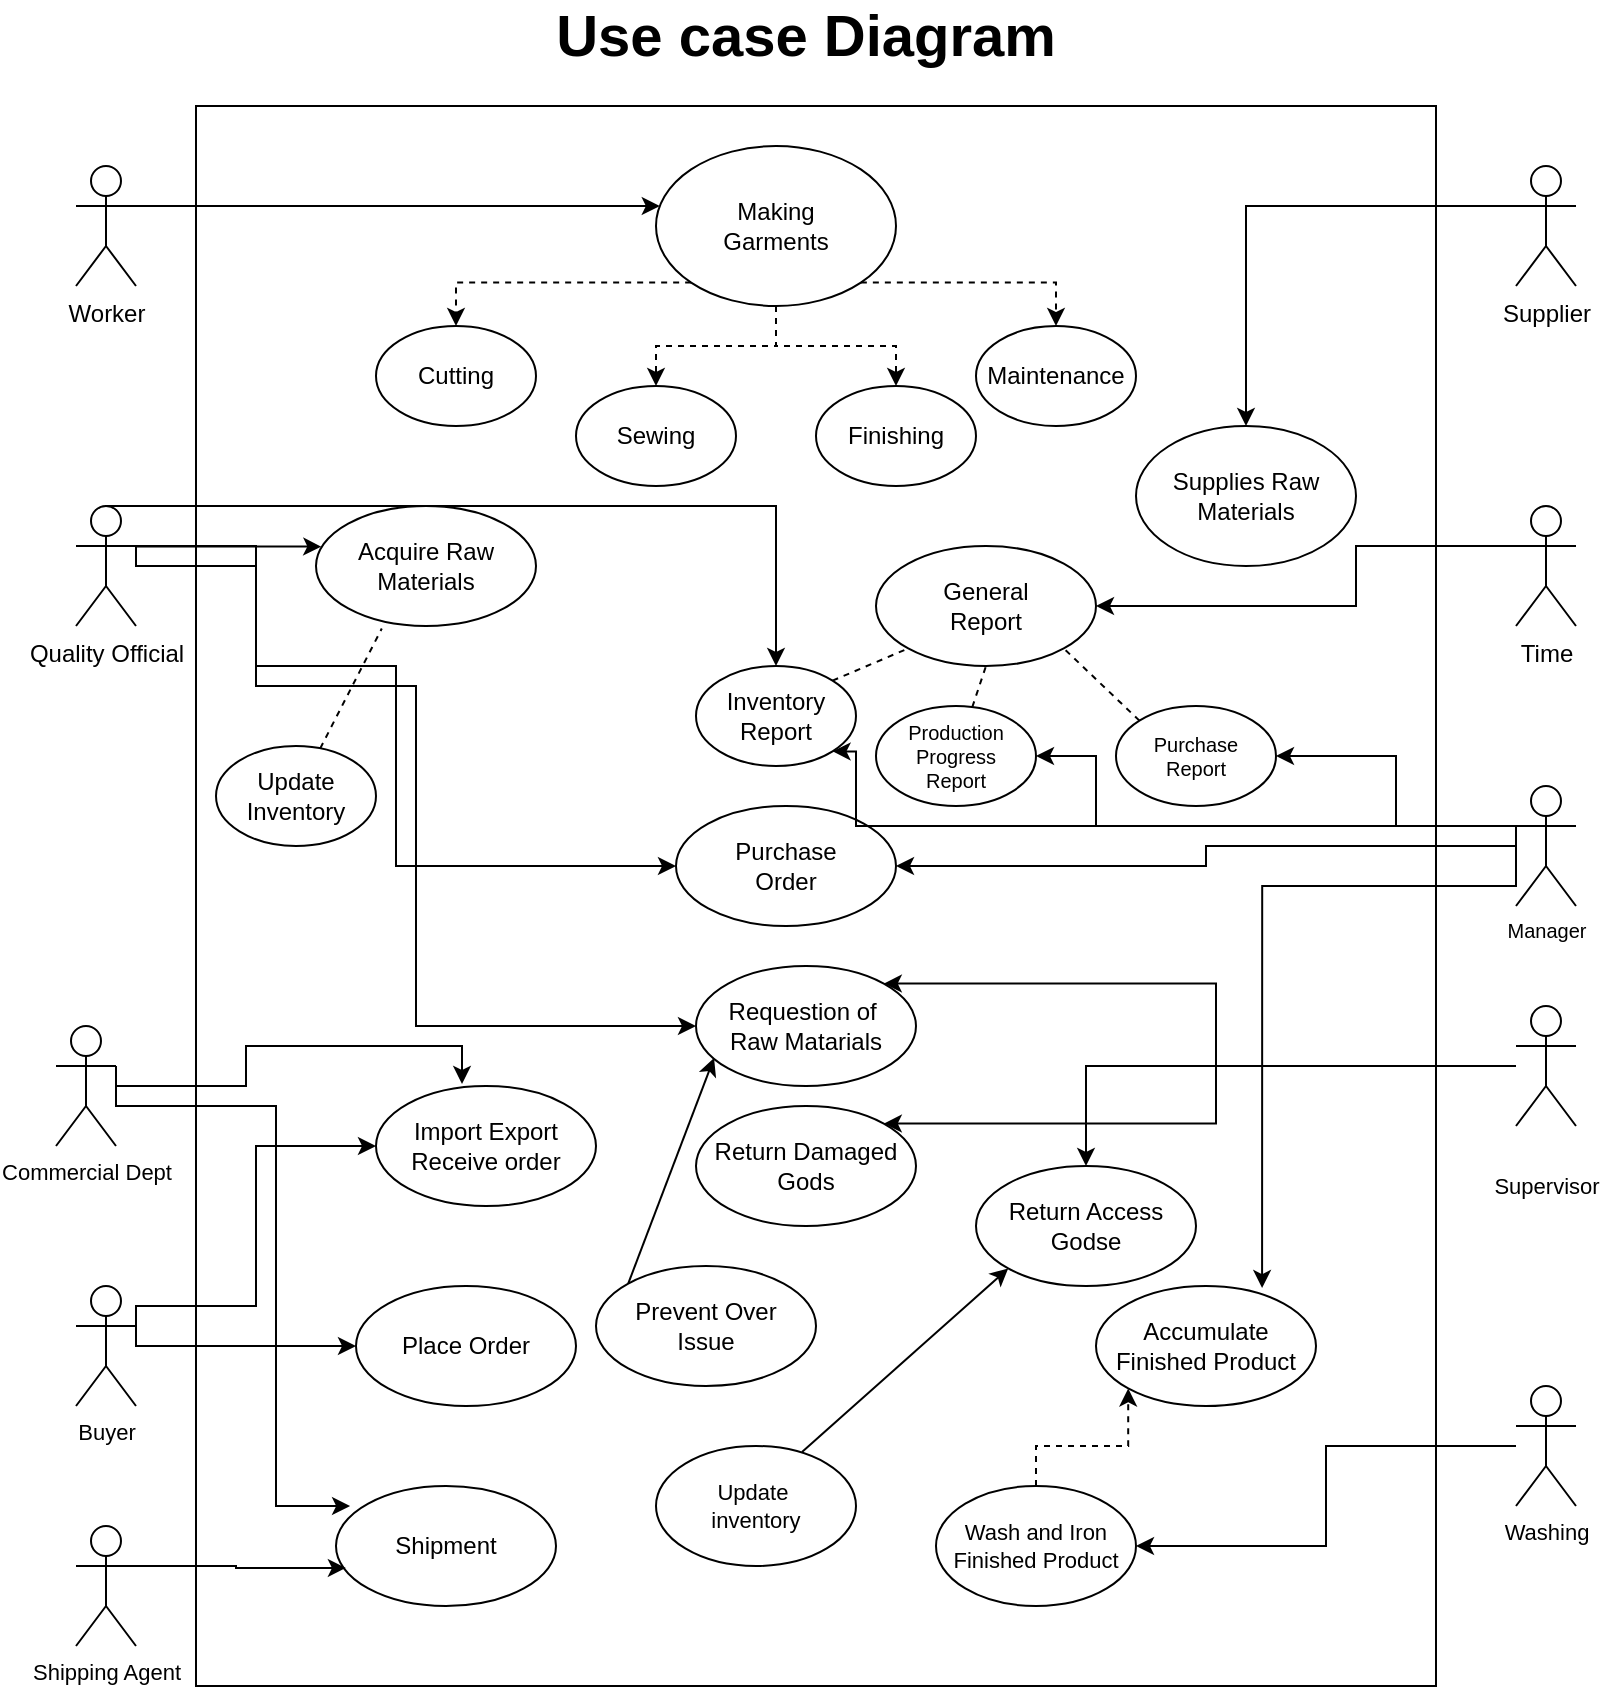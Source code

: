 <mxfile version="20.0.4" type="device"><diagram id="F2EbHgF2mIBIE30Wl3JR" name="Page-1"><mxGraphModel dx="868" dy="520" grid="1" gridSize="10" guides="1" tooltips="1" connect="1" arrows="1" fold="1" page="1" pageScale="1" pageWidth="850" pageHeight="1100" math="0" shadow="0"><root><mxCell id="0"/><mxCell id="1" parent="0"/><mxCell id="AyEFKqizj_lyiGONl_gj-13" value="" style="whiteSpace=wrap;html=1;labelBorderColor=none;" vertex="1" parent="1"><mxGeometry x="130" y="70" width="620" height="790" as="geometry"/></mxCell><mxCell id="AyEFKqizj_lyiGONl_gj-3" style="edgeStyle=orthogonalEdgeStyle;rounded=0;orthogonalLoop=1;jettySize=auto;html=1;exitX=1;exitY=0.333;exitDx=0;exitDy=0;exitPerimeter=0;" edge="1" parent="1" source="AyEFKqizj_lyiGONl_gj-1" target="AyEFKqizj_lyiGONl_gj-2"><mxGeometry relative="1" as="geometry"><Array as="points"><mxPoint x="290" y="120"/><mxPoint x="290" y="120"/></Array></mxGeometry></mxCell><mxCell id="AyEFKqizj_lyiGONl_gj-1" value="Worker" style="shape=umlActor;verticalLabelPosition=bottom;verticalAlign=top;html=1;outlineConnect=0;" vertex="1" parent="1"><mxGeometry x="70" y="100" width="30" height="60" as="geometry"/></mxCell><mxCell id="AyEFKqizj_lyiGONl_gj-8" style="edgeStyle=orthogonalEdgeStyle;rounded=0;orthogonalLoop=1;jettySize=auto;html=1;dashed=1;" edge="1" parent="1" source="AyEFKqizj_lyiGONl_gj-2" target="AyEFKqizj_lyiGONl_gj-6"><mxGeometry relative="1" as="geometry"/></mxCell><mxCell id="AyEFKqizj_lyiGONl_gj-9" style="edgeStyle=orthogonalEdgeStyle;rounded=0;orthogonalLoop=1;jettySize=auto;html=1;exitX=0;exitY=1;exitDx=0;exitDy=0;entryX=0.5;entryY=0;entryDx=0;entryDy=0;dashed=1;" edge="1" parent="1" source="AyEFKqizj_lyiGONl_gj-2" target="AyEFKqizj_lyiGONl_gj-4"><mxGeometry relative="1" as="geometry"/></mxCell><mxCell id="AyEFKqizj_lyiGONl_gj-10" style="edgeStyle=orthogonalEdgeStyle;rounded=0;orthogonalLoop=1;jettySize=auto;html=1;exitX=0.5;exitY=1;exitDx=0;exitDy=0;entryX=0.5;entryY=0;entryDx=0;entryDy=0;dashed=1;" edge="1" parent="1" source="AyEFKqizj_lyiGONl_gj-2" target="AyEFKqizj_lyiGONl_gj-5"><mxGeometry relative="1" as="geometry"/></mxCell><mxCell id="AyEFKqizj_lyiGONl_gj-11" style="edgeStyle=orthogonalEdgeStyle;rounded=0;orthogonalLoop=1;jettySize=auto;html=1;exitX=1;exitY=1;exitDx=0;exitDy=0;entryX=0.5;entryY=0;entryDx=0;entryDy=0;dashed=1;" edge="1" parent="1" source="AyEFKqizj_lyiGONl_gj-2" target="AyEFKqizj_lyiGONl_gj-7"><mxGeometry relative="1" as="geometry"/></mxCell><mxCell id="AyEFKqizj_lyiGONl_gj-2" value="Making&lt;br&gt;Garments" style="ellipse;whiteSpace=wrap;html=1;" vertex="1" parent="1"><mxGeometry x="360" y="90" width="120" height="80" as="geometry"/></mxCell><mxCell id="AyEFKqizj_lyiGONl_gj-4" value="Cutting" style="ellipse;whiteSpace=wrap;html=1;" vertex="1" parent="1"><mxGeometry x="220" y="180" width="80" height="50" as="geometry"/></mxCell><mxCell id="AyEFKqizj_lyiGONl_gj-5" value="Sewing" style="ellipse;whiteSpace=wrap;html=1;" vertex="1" parent="1"><mxGeometry x="320" y="210" width="80" height="50" as="geometry"/></mxCell><mxCell id="AyEFKqizj_lyiGONl_gj-6" value="Finishing" style="ellipse;whiteSpace=wrap;html=1;" vertex="1" parent="1"><mxGeometry x="440" y="210" width="80" height="50" as="geometry"/></mxCell><mxCell id="AyEFKqizj_lyiGONl_gj-7" value="Maintenance" style="ellipse;whiteSpace=wrap;html=1;" vertex="1" parent="1"><mxGeometry x="520" y="180" width="80" height="50" as="geometry"/></mxCell><mxCell id="AyEFKqizj_lyiGONl_gj-16" style="edgeStyle=orthogonalEdgeStyle;rounded=0;orthogonalLoop=1;jettySize=auto;html=1;entryX=0.5;entryY=0;entryDx=0;entryDy=0;fontFamily=Helvetica;fontSize=12;fontColor=default;exitX=0;exitY=0.333;exitDx=0;exitDy=0;exitPerimeter=0;" edge="1" parent="1" source="AyEFKqizj_lyiGONl_gj-14" target="AyEFKqizj_lyiGONl_gj-15"><mxGeometry relative="1" as="geometry"/></mxCell><mxCell id="AyEFKqizj_lyiGONl_gj-14" value="Supplier" style="shape=umlActor;verticalLabelPosition=bottom;verticalAlign=top;html=1;outlineConnect=0;fontFamily=Helvetica;fontSize=12;fontColor=default;strokeColor=default;fillColor=default;" vertex="1" parent="1"><mxGeometry x="790" y="100" width="30" height="60" as="geometry"/></mxCell><mxCell id="AyEFKqizj_lyiGONl_gj-15" value="Supplies Raw&lt;br&gt;Materials" style="ellipse;whiteSpace=wrap;html=1;fontFamily=Helvetica;fontSize=12;fontColor=default;strokeColor=default;fillColor=default;" vertex="1" parent="1"><mxGeometry x="600" y="230" width="110" height="70" as="geometry"/></mxCell><mxCell id="AyEFKqizj_lyiGONl_gj-20" style="edgeStyle=orthogonalEdgeStyle;rounded=0;orthogonalLoop=1;jettySize=auto;html=1;entryX=0.024;entryY=0.339;entryDx=0;entryDy=0;fontFamily=Helvetica;fontSize=12;fontColor=default;entryPerimeter=0;" edge="1" parent="1" source="AyEFKqizj_lyiGONl_gj-17" target="AyEFKqizj_lyiGONl_gj-18"><mxGeometry relative="1" as="geometry"><Array as="points"><mxPoint x="190" y="290"/></Array></mxGeometry></mxCell><mxCell id="AyEFKqizj_lyiGONl_gj-37" style="edgeStyle=orthogonalEdgeStyle;rounded=0;orthogonalLoop=1;jettySize=auto;html=1;entryX=0;entryY=0.5;entryDx=0;entryDy=0;fontFamily=Helvetica;fontSize=10;fontColor=default;exitX=1;exitY=0.333;exitDx=0;exitDy=0;exitPerimeter=0;" edge="1" parent="1" source="AyEFKqizj_lyiGONl_gj-17" target="AyEFKqizj_lyiGONl_gj-35"><mxGeometry relative="1" as="geometry"><Array as="points"><mxPoint x="100" y="300"/><mxPoint x="160" y="300"/><mxPoint x="160" y="350"/><mxPoint x="230" y="350"/><mxPoint x="230" y="450"/></Array></mxGeometry></mxCell><mxCell id="AyEFKqizj_lyiGONl_gj-38" style="edgeStyle=orthogonalEdgeStyle;rounded=0;orthogonalLoop=1;jettySize=auto;html=1;exitX=0.5;exitY=0.5;exitDx=0;exitDy=0;exitPerimeter=0;fontFamily=Helvetica;fontSize=10;fontColor=default;" edge="1" parent="1" source="AyEFKqizj_lyiGONl_gj-17" target="AyEFKqizj_lyiGONl_gj-28"><mxGeometry relative="1" as="geometry"><Array as="points"><mxPoint x="85" y="270"/><mxPoint x="420" y="270"/></Array></mxGeometry></mxCell><mxCell id="AyEFKqizj_lyiGONl_gj-40" style="edgeStyle=orthogonalEdgeStyle;rounded=0;orthogonalLoop=1;jettySize=auto;html=1;entryX=0;entryY=0.5;entryDx=0;entryDy=0;fontFamily=Helvetica;fontSize=10;fontColor=default;exitX=1;exitY=0.333;exitDx=0;exitDy=0;exitPerimeter=0;" edge="1" parent="1" source="AyEFKqizj_lyiGONl_gj-17" target="AyEFKqizj_lyiGONl_gj-39"><mxGeometry relative="1" as="geometry"><Array as="points"><mxPoint x="160" y="290"/><mxPoint x="160" y="360"/><mxPoint x="240" y="360"/><mxPoint x="240" y="530"/></Array></mxGeometry></mxCell><mxCell id="AyEFKqizj_lyiGONl_gj-17" value="Quality Official" style="shape=umlActor;verticalLabelPosition=bottom;verticalAlign=top;html=1;outlineConnect=0;fontFamily=Helvetica;fontSize=12;fontColor=default;strokeColor=default;fillColor=default;" vertex="1" parent="1"><mxGeometry x="70" y="270" width="30" height="60" as="geometry"/></mxCell><mxCell id="AyEFKqizj_lyiGONl_gj-18" value="Acquire Raw&lt;br&gt;Materials" style="ellipse;whiteSpace=wrap;html=1;fontFamily=Helvetica;fontSize=12;fontColor=default;strokeColor=default;fillColor=default;" vertex="1" parent="1"><mxGeometry x="190" y="270" width="110" height="60" as="geometry"/></mxCell><mxCell id="AyEFKqizj_lyiGONl_gj-19" value="Update&lt;br&gt;Inventory" style="ellipse;whiteSpace=wrap;html=1;" vertex="1" parent="1"><mxGeometry x="140" y="390" width="80" height="50" as="geometry"/></mxCell><mxCell id="AyEFKqizj_lyiGONl_gj-23" value="" style="endArrow=none;dashed=1;html=1;rounded=0;fontFamily=Helvetica;fontSize=12;fontColor=default;entryX=0.299;entryY=1.021;entryDx=0;entryDy=0;entryPerimeter=0;" edge="1" parent="1" source="AyEFKqizj_lyiGONl_gj-19" target="AyEFKqizj_lyiGONl_gj-18"><mxGeometry width="50" height="50" relative="1" as="geometry"><mxPoint x="200" y="350" as="sourcePoint"/><mxPoint x="220" y="330" as="targetPoint"/></mxGeometry></mxCell><mxCell id="AyEFKqizj_lyiGONl_gj-27" style="edgeStyle=orthogonalEdgeStyle;rounded=0;orthogonalLoop=1;jettySize=auto;html=1;entryX=1;entryY=0.5;entryDx=0;entryDy=0;fontFamily=Helvetica;fontSize=12;fontColor=default;exitX=0;exitY=0.333;exitDx=0;exitDy=0;exitPerimeter=0;" edge="1" parent="1" source="AyEFKqizj_lyiGONl_gj-24" target="AyEFKqizj_lyiGONl_gj-26"><mxGeometry relative="1" as="geometry"><Array as="points"><mxPoint x="710" y="290"/><mxPoint x="710" y="320"/></Array></mxGeometry></mxCell><mxCell id="AyEFKqizj_lyiGONl_gj-24" value="Time" style="shape=umlActor;verticalLabelPosition=bottom;verticalAlign=top;html=1;outlineConnect=0;fontFamily=Helvetica;fontSize=12;fontColor=default;strokeColor=default;fillColor=default;" vertex="1" parent="1"><mxGeometry x="790" y="270" width="30" height="60" as="geometry"/></mxCell><mxCell id="AyEFKqizj_lyiGONl_gj-26" value="General&lt;br&gt;Report" style="ellipse;whiteSpace=wrap;html=1;fontFamily=Helvetica;fontSize=12;fontColor=default;strokeColor=default;fillColor=default;" vertex="1" parent="1"><mxGeometry x="470" y="290" width="110" height="60" as="geometry"/></mxCell><mxCell id="AyEFKqizj_lyiGONl_gj-28" value="Inventory&lt;br&gt;Report" style="ellipse;whiteSpace=wrap;html=1;" vertex="1" parent="1"><mxGeometry x="380" y="350" width="80" height="50" as="geometry"/></mxCell><mxCell id="AyEFKqizj_lyiGONl_gj-30" value="Production&lt;br style=&quot;font-size: 10px;&quot;&gt;Progress&lt;br style=&quot;font-size: 10px;&quot;&gt;Report" style="ellipse;whiteSpace=wrap;html=1;fontSize=10;" vertex="1" parent="1"><mxGeometry x="470" y="370" width="80" height="50" as="geometry"/></mxCell><mxCell id="AyEFKqizj_lyiGONl_gj-31" value="Purchase&lt;br&gt;Report" style="ellipse;whiteSpace=wrap;html=1;fontSize=10;" vertex="1" parent="1"><mxGeometry x="590" y="370" width="80" height="50" as="geometry"/></mxCell><mxCell id="AyEFKqizj_lyiGONl_gj-32" value="" style="endArrow=none;dashed=1;html=1;rounded=0;fontFamily=Helvetica;fontSize=10;fontColor=default;entryX=0;entryY=1;entryDx=0;entryDy=0;exitX=1;exitY=0;exitDx=0;exitDy=0;" edge="1" parent="1" source="AyEFKqizj_lyiGONl_gj-28" target="AyEFKqizj_lyiGONl_gj-26"><mxGeometry width="50" height="50" relative="1" as="geometry"><mxPoint x="450" y="370" as="sourcePoint"/><mxPoint x="500" y="320" as="targetPoint"/></mxGeometry></mxCell><mxCell id="AyEFKqizj_lyiGONl_gj-33" value="" style="endArrow=none;dashed=1;html=1;rounded=0;fontFamily=Helvetica;fontSize=10;fontColor=default;entryX=0.5;entryY=1;entryDx=0;entryDy=0;" edge="1" parent="1" source="AyEFKqizj_lyiGONl_gj-30" target="AyEFKqizj_lyiGONl_gj-26"><mxGeometry width="50" height="50" relative="1" as="geometry"><mxPoint x="410" y="350" as="sourcePoint"/><mxPoint x="460" y="300" as="targetPoint"/></mxGeometry></mxCell><mxCell id="AyEFKqizj_lyiGONl_gj-34" value="" style="endArrow=none;dashed=1;html=1;rounded=0;fontFamily=Helvetica;fontSize=10;fontColor=default;entryX=1;entryY=1;entryDx=0;entryDy=0;exitX=0;exitY=0;exitDx=0;exitDy=0;" edge="1" parent="1" source="AyEFKqizj_lyiGONl_gj-31" target="AyEFKqizj_lyiGONl_gj-26"><mxGeometry width="50" height="50" relative="1" as="geometry"><mxPoint x="410" y="350" as="sourcePoint"/><mxPoint x="460" y="300" as="targetPoint"/></mxGeometry></mxCell><mxCell id="AyEFKqizj_lyiGONl_gj-35" value="Purchase&lt;br&gt;Order" style="ellipse;whiteSpace=wrap;html=1;fontFamily=Helvetica;fontSize=12;fontColor=default;strokeColor=default;fillColor=default;" vertex="1" parent="1"><mxGeometry x="370" y="420" width="110" height="60" as="geometry"/></mxCell><mxCell id="AyEFKqizj_lyiGONl_gj-39" value="Requestion of&amp;nbsp;&lt;br&gt;Raw Matarials" style="ellipse;whiteSpace=wrap;html=1;fontFamily=Helvetica;fontSize=12;fontColor=default;strokeColor=default;fillColor=default;" vertex="1" parent="1"><mxGeometry x="380" y="500" width="110" height="60" as="geometry"/></mxCell><mxCell id="AyEFKqizj_lyiGONl_gj-42" style="edgeStyle=orthogonalEdgeStyle;rounded=0;orthogonalLoop=1;jettySize=auto;html=1;exitX=0;exitY=0.333;exitDx=0;exitDy=0;exitPerimeter=0;fontFamily=Helvetica;fontSize=10;fontColor=default;" edge="1" parent="1" source="AyEFKqizj_lyiGONl_gj-41" target="AyEFKqizj_lyiGONl_gj-31"><mxGeometry relative="1" as="geometry"/></mxCell><mxCell id="AyEFKqizj_lyiGONl_gj-43" style="edgeStyle=orthogonalEdgeStyle;rounded=0;orthogonalLoop=1;jettySize=auto;html=1;entryX=1;entryY=0.5;entryDx=0;entryDy=0;fontFamily=Helvetica;fontSize=10;fontColor=default;" edge="1" parent="1" source="AyEFKqizj_lyiGONl_gj-41" target="AyEFKqizj_lyiGONl_gj-30"><mxGeometry relative="1" as="geometry"><Array as="points"><mxPoint x="580" y="430"/><mxPoint x="580" y="395"/></Array></mxGeometry></mxCell><mxCell id="AyEFKqizj_lyiGONl_gj-44" style="edgeStyle=orthogonalEdgeStyle;rounded=0;orthogonalLoop=1;jettySize=auto;html=1;exitX=0;exitY=0.333;exitDx=0;exitDy=0;exitPerimeter=0;entryX=1;entryY=1;entryDx=0;entryDy=0;fontFamily=Helvetica;fontSize=10;fontColor=default;" edge="1" parent="1" source="AyEFKqizj_lyiGONl_gj-41" target="AyEFKqizj_lyiGONl_gj-28"><mxGeometry relative="1" as="geometry"><Array as="points"><mxPoint x="460" y="430"/><mxPoint x="460" y="393"/></Array></mxGeometry></mxCell><mxCell id="AyEFKqizj_lyiGONl_gj-45" style="edgeStyle=orthogonalEdgeStyle;rounded=0;orthogonalLoop=1;jettySize=auto;html=1;exitX=0;exitY=0.333;exitDx=0;exitDy=0;exitPerimeter=0;fontFamily=Helvetica;fontSize=10;fontColor=default;" edge="1" parent="1" source="AyEFKqizj_lyiGONl_gj-41" target="AyEFKqizj_lyiGONl_gj-35"><mxGeometry relative="1" as="geometry"><Array as="points"><mxPoint x="790" y="440"/><mxPoint x="635" y="440"/><mxPoint x="635" y="450"/></Array></mxGeometry></mxCell><mxCell id="AyEFKqizj_lyiGONl_gj-65" style="edgeStyle=orthogonalEdgeStyle;rounded=0;orthogonalLoop=1;jettySize=auto;html=1;entryX=0.755;entryY=0.017;entryDx=0;entryDy=0;entryPerimeter=0;fontFamily=Helvetica;fontSize=11;fontColor=default;exitX=0;exitY=0.333;exitDx=0;exitDy=0;exitPerimeter=0;" edge="1" parent="1" source="AyEFKqizj_lyiGONl_gj-41" target="AyEFKqizj_lyiGONl_gj-64"><mxGeometry relative="1" as="geometry"><Array as="points"><mxPoint x="790" y="460"/><mxPoint x="663" y="460"/></Array></mxGeometry></mxCell><mxCell id="AyEFKqizj_lyiGONl_gj-41" value="Manager" style="shape=umlActor;verticalLabelPosition=bottom;verticalAlign=top;html=1;outlineConnect=0;fontFamily=Helvetica;fontSize=10;fontColor=default;strokeColor=default;fillColor=default;" vertex="1" parent="1"><mxGeometry x="790" y="410" width="30" height="60" as="geometry"/></mxCell><mxCell id="AyEFKqizj_lyiGONl_gj-46" value="Use case Diagram" style="text;html=1;strokeColor=none;fillColor=none;align=center;verticalAlign=middle;whiteSpace=wrap;rounded=0;fontFamily=Helvetica;fontSize=29;fontColor=default;fontStyle=1" vertex="1" parent="1"><mxGeometry x="285" y="20" width="300" height="30" as="geometry"/></mxCell><mxCell id="AyEFKqizj_lyiGONl_gj-50" style="edgeStyle=orthogonalEdgeStyle;rounded=0;orthogonalLoop=1;jettySize=auto;html=1;entryX=1;entryY=0;entryDx=0;entryDy=0;fontFamily=Helvetica;fontSize=11;fontColor=default;" edge="1" parent="1" source="AyEFKqizj_lyiGONl_gj-47" target="AyEFKqizj_lyiGONl_gj-39"><mxGeometry relative="1" as="geometry"/></mxCell><mxCell id="AyEFKqizj_lyiGONl_gj-60" style="edgeStyle=orthogonalEdgeStyle;rounded=0;orthogonalLoop=1;jettySize=auto;html=1;entryX=1;entryY=0;entryDx=0;entryDy=0;fontFamily=Helvetica;fontSize=11;fontColor=default;" edge="1" parent="1" source="AyEFKqizj_lyiGONl_gj-47" target="AyEFKqizj_lyiGONl_gj-59"><mxGeometry relative="1" as="geometry"/></mxCell><mxCell id="AyEFKqizj_lyiGONl_gj-62" style="edgeStyle=orthogonalEdgeStyle;rounded=0;orthogonalLoop=1;jettySize=auto;html=1;fontFamily=Helvetica;fontSize=11;fontColor=default;" edge="1" parent="1" source="AyEFKqizj_lyiGONl_gj-47" target="AyEFKqizj_lyiGONl_gj-61"><mxGeometry relative="1" as="geometry"/></mxCell><mxCell id="AyEFKqizj_lyiGONl_gj-47" value="&lt;font style=&quot;font-size: 11px;&quot;&gt;Supervisor&lt;/font&gt;" style="shape=umlActor;verticalLabelPosition=bottom;verticalAlign=top;html=1;outlineConnect=0;fontFamily=Helvetica;fontSize=29;fontColor=default;strokeColor=default;fillColor=default;" vertex="1" parent="1"><mxGeometry x="790" y="520" width="30" height="60" as="geometry"/></mxCell><mxCell id="AyEFKqizj_lyiGONl_gj-53" style="edgeStyle=orthogonalEdgeStyle;rounded=0;orthogonalLoop=1;jettySize=auto;html=1;entryX=0.391;entryY=-0.017;entryDx=0;entryDy=0;entryPerimeter=0;fontFamily=Helvetica;fontSize=11;fontColor=default;" edge="1" parent="1" source="AyEFKqizj_lyiGONl_gj-51" target="AyEFKqizj_lyiGONl_gj-52"><mxGeometry relative="1" as="geometry"/></mxCell><mxCell id="AyEFKqizj_lyiGONl_gj-79" style="edgeStyle=orthogonalEdgeStyle;rounded=0;orthogonalLoop=1;jettySize=auto;html=1;exitX=1;exitY=0.333;exitDx=0;exitDy=0;exitPerimeter=0;entryX=0.064;entryY=0.167;entryDx=0;entryDy=0;entryPerimeter=0;fontFamily=Helvetica;fontSize=11;fontColor=default;" edge="1" parent="1" source="AyEFKqizj_lyiGONl_gj-51" target="AyEFKqizj_lyiGONl_gj-76"><mxGeometry relative="1" as="geometry"><Array as="points"><mxPoint x="90" y="570"/><mxPoint x="170" y="570"/><mxPoint x="170" y="770"/></Array></mxGeometry></mxCell><mxCell id="AyEFKqizj_lyiGONl_gj-51" value="Commercial Dept" style="shape=umlActor;verticalLabelPosition=bottom;verticalAlign=top;html=1;outlineConnect=0;fontFamily=Helvetica;fontSize=11;fontColor=default;strokeColor=default;fillColor=default;" vertex="1" parent="1"><mxGeometry x="60" y="530" width="30" height="60" as="geometry"/></mxCell><mxCell id="AyEFKqizj_lyiGONl_gj-52" value="Import Export&lt;br&gt;Receive order" style="ellipse;whiteSpace=wrap;html=1;fontFamily=Helvetica;fontSize=12;fontColor=default;strokeColor=default;fillColor=default;" vertex="1" parent="1"><mxGeometry x="220" y="560" width="110" height="60" as="geometry"/></mxCell><mxCell id="AyEFKqizj_lyiGONl_gj-55" style="edgeStyle=orthogonalEdgeStyle;rounded=0;orthogonalLoop=1;jettySize=auto;html=1;entryX=0;entryY=0.5;entryDx=0;entryDy=0;fontFamily=Helvetica;fontSize=11;fontColor=default;exitX=1;exitY=0.333;exitDx=0;exitDy=0;exitPerimeter=0;" edge="1" parent="1" source="AyEFKqizj_lyiGONl_gj-54" target="AyEFKqizj_lyiGONl_gj-52"><mxGeometry relative="1" as="geometry"><Array as="points"><mxPoint x="100" y="670"/><mxPoint x="160" y="670"/><mxPoint x="160" y="590"/></Array></mxGeometry></mxCell><mxCell id="AyEFKqizj_lyiGONl_gj-57" style="edgeStyle=orthogonalEdgeStyle;rounded=0;orthogonalLoop=1;jettySize=auto;html=1;fontFamily=Helvetica;fontSize=11;fontColor=default;exitX=1;exitY=0.333;exitDx=0;exitDy=0;exitPerimeter=0;" edge="1" parent="1" source="AyEFKqizj_lyiGONl_gj-54" target="AyEFKqizj_lyiGONl_gj-56"><mxGeometry relative="1" as="geometry"><Array as="points"><mxPoint x="100" y="690"/></Array></mxGeometry></mxCell><mxCell id="AyEFKqizj_lyiGONl_gj-54" value="Buyer" style="shape=umlActor;verticalLabelPosition=bottom;verticalAlign=top;html=1;outlineConnect=0;fontFamily=Helvetica;fontSize=11;fontColor=default;strokeColor=default;fillColor=default;" vertex="1" parent="1"><mxGeometry x="70" y="660" width="30" height="60" as="geometry"/></mxCell><mxCell id="AyEFKqizj_lyiGONl_gj-56" value="Place Order" style="ellipse;whiteSpace=wrap;html=1;fontFamily=Helvetica;fontSize=12;fontColor=default;strokeColor=default;fillColor=default;" vertex="1" parent="1"><mxGeometry x="210" y="660" width="110" height="60" as="geometry"/></mxCell><mxCell id="AyEFKqizj_lyiGONl_gj-59" value="Return Damaged Gods" style="ellipse;whiteSpace=wrap;html=1;fontFamily=Helvetica;fontSize=12;fontColor=default;strokeColor=default;fillColor=default;" vertex="1" parent="1"><mxGeometry x="380" y="570" width="110" height="60" as="geometry"/></mxCell><mxCell id="AyEFKqizj_lyiGONl_gj-61" value="Return Access Godse" style="ellipse;whiteSpace=wrap;html=1;fontFamily=Helvetica;fontSize=12;fontColor=default;strokeColor=default;fillColor=default;" vertex="1" parent="1"><mxGeometry x="520" y="600" width="110" height="60" as="geometry"/></mxCell><mxCell id="AyEFKqizj_lyiGONl_gj-64" value="Accumulate&lt;br&gt;Finished Product" style="ellipse;whiteSpace=wrap;html=1;fontFamily=Helvetica;fontSize=12;fontColor=default;strokeColor=default;fillColor=default;" vertex="1" parent="1"><mxGeometry x="580" y="660" width="110" height="60" as="geometry"/></mxCell><mxCell id="AyEFKqizj_lyiGONl_gj-68" style="edgeStyle=orthogonalEdgeStyle;rounded=0;orthogonalLoop=1;jettySize=auto;html=1;fontFamily=Helvetica;fontSize=11;fontColor=default;" edge="1" parent="1" source="AyEFKqizj_lyiGONl_gj-66" target="AyEFKqizj_lyiGONl_gj-67"><mxGeometry relative="1" as="geometry"/></mxCell><mxCell id="AyEFKqizj_lyiGONl_gj-66" value="Washing" style="shape=umlActor;verticalLabelPosition=bottom;verticalAlign=top;html=1;outlineConnect=0;fontFamily=Helvetica;fontSize=11;fontColor=default;strokeColor=default;fillColor=default;" vertex="1" parent="1"><mxGeometry x="790" y="710" width="30" height="60" as="geometry"/></mxCell><mxCell id="AyEFKqizj_lyiGONl_gj-69" style="edgeStyle=orthogonalEdgeStyle;rounded=0;orthogonalLoop=1;jettySize=auto;html=1;entryX=0;entryY=1;entryDx=0;entryDy=0;fontFamily=Helvetica;fontSize=11;fontColor=default;dashed=1;" edge="1" parent="1" source="AyEFKqizj_lyiGONl_gj-67" target="AyEFKqizj_lyiGONl_gj-64"><mxGeometry relative="1" as="geometry"/></mxCell><mxCell id="AyEFKqizj_lyiGONl_gj-67" value="Wash and Iron&lt;br&gt;Finished Product" style="ellipse;whiteSpace=wrap;html=1;fontFamily=Helvetica;fontSize=11;fontColor=default;strokeColor=default;fillColor=default;" vertex="1" parent="1"><mxGeometry x="500" y="760" width="100" height="60" as="geometry"/></mxCell><mxCell id="AyEFKqizj_lyiGONl_gj-70" value="Update&amp;nbsp;&lt;br&gt;inventory" style="ellipse;whiteSpace=wrap;html=1;fontFamily=Helvetica;fontSize=11;fontColor=default;strokeColor=default;fillColor=default;" vertex="1" parent="1"><mxGeometry x="360" y="740" width="100" height="60" as="geometry"/></mxCell><mxCell id="AyEFKqizj_lyiGONl_gj-71" value="" style="endArrow=classic;html=1;rounded=0;fontFamily=Helvetica;fontSize=11;fontColor=default;exitX=0.73;exitY=0.05;exitDx=0;exitDy=0;exitPerimeter=0;entryX=0;entryY=1;entryDx=0;entryDy=0;" edge="1" parent="1" source="AyEFKqizj_lyiGONl_gj-70" target="AyEFKqizj_lyiGONl_gj-61"><mxGeometry width="50" height="50" relative="1" as="geometry"><mxPoint x="440" y="750" as="sourcePoint"/><mxPoint x="490" y="700" as="targetPoint"/></mxGeometry></mxCell><mxCell id="AyEFKqizj_lyiGONl_gj-73" value="Prevent Over&lt;br&gt;Issue" style="ellipse;whiteSpace=wrap;html=1;fontFamily=Helvetica;fontSize=12;fontColor=default;strokeColor=default;fillColor=default;" vertex="1" parent="1"><mxGeometry x="330" y="650" width="110" height="60" as="geometry"/></mxCell><mxCell id="AyEFKqizj_lyiGONl_gj-74" value="" style="endArrow=classic;html=1;rounded=0;fontFamily=Helvetica;fontSize=11;fontColor=default;exitX=0;exitY=0;exitDx=0;exitDy=0;entryX=0.082;entryY=0.767;entryDx=0;entryDy=0;entryPerimeter=0;" edge="1" parent="1" source="AyEFKqizj_lyiGONl_gj-73" target="AyEFKqizj_lyiGONl_gj-39"><mxGeometry width="50" height="50" relative="1" as="geometry"><mxPoint x="340" y="655" as="sourcePoint"/><mxPoint x="390" y="605" as="targetPoint"/></mxGeometry></mxCell><mxCell id="AyEFKqizj_lyiGONl_gj-76" value="Shipment" style="ellipse;whiteSpace=wrap;html=1;fontFamily=Helvetica;fontSize=12;fontColor=default;strokeColor=default;fillColor=default;" vertex="1" parent="1"><mxGeometry x="200" y="760" width="110" height="60" as="geometry"/></mxCell><mxCell id="AyEFKqizj_lyiGONl_gj-78" style="edgeStyle=orthogonalEdgeStyle;rounded=0;orthogonalLoop=1;jettySize=auto;html=1;exitX=1;exitY=0.333;exitDx=0;exitDy=0;exitPerimeter=0;fontFamily=Helvetica;fontSize=11;fontColor=default;entryX=0.045;entryY=0.683;entryDx=0;entryDy=0;entryPerimeter=0;" edge="1" parent="1" source="AyEFKqizj_lyiGONl_gj-77" target="AyEFKqizj_lyiGONl_gj-76"><mxGeometry relative="1" as="geometry"><mxPoint x="190" y="800" as="targetPoint"/></mxGeometry></mxCell><mxCell id="AyEFKqizj_lyiGONl_gj-77" value="Shipping Agent" style="shape=umlActor;verticalLabelPosition=bottom;verticalAlign=top;html=1;outlineConnect=0;fontFamily=Helvetica;fontSize=11;fontColor=default;strokeColor=default;fillColor=default;" vertex="1" parent="1"><mxGeometry x="70" y="780" width="30" height="60" as="geometry"/></mxCell></root></mxGraphModel></diagram></mxfile>
